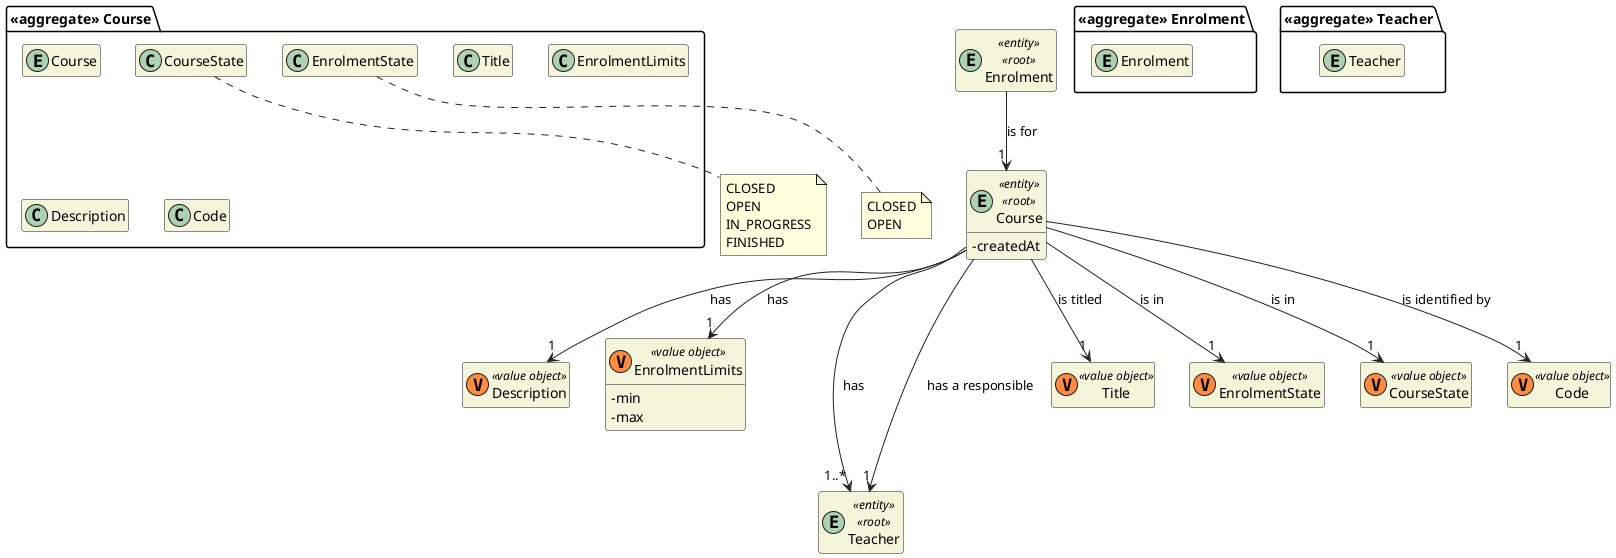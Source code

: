 @startuml US1003_DM
'https://plantuml.com/class-diagram

skinparam classAttributeIconSize 0
hide empty attributes
hide empty methods
skinparam classBackgroundColor beige
skinparam ArrowColor #222222

package "<<aggregate>> Course" {
  entity Course

  class Title
  class CourseState
  class EnrolmentState

  class EnrolmentLimits
  class Description

  class Code
}

class Description <<(V,#FF8B40) value object>> {}
class EnrolmentLimits <<(V,#FF8B40) value object>> {
  - min
  - max
}

package "<<aggregate>> Enrolment" {
  entity Enrolment
}

entity Course <<entity>> <<root>> {
  - createdAt
}

entity Enrolment <<entity>> <<root>> {
}

package "<<aggregate>> Teacher" {
  entity Teacher
}

entity Teacher <<entity>> <<root>> {
}

note bottom of CourseState : CLOSED\nOPEN\nIN_PROGRESS\nFINISHED
note bottom of EnrolmentState : CLOSED\nOPEN

class Title <<(V,#FF8B40) value object>> {}
class EnrolmentState <<(V,#FF8B40) value object>> {}
class CourseState <<(V,#FF8B40) value object>> {}
class Code <<(V,#FF8B40) value object>> {}

Course --> "1" Title : is titled
Course ---> "1..*" Teacher : has
Course --> "1" Teacher : has a responsible
Course --> "1" CourseState : is in
Course --> "1" EnrolmentState : is in
Course --> "1" Description : has
Course --> "1" EnrolmentLimits : has
Course --> "1" Code : is identified by

Enrolment --> "1" Course : is for

@enduml
